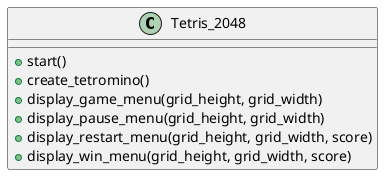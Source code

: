 
"""
# UML Diagrams (PlantUML)

@startuml ClassDiagram
class Tetris_2048 {
    + start()
    + create_tetromino()
    + display_game_menu(grid_height, grid_width)
    + display_pause_menu(grid_height, grid_width)
    + display_restart_menu(grid_height, grid_width, score)
    + display_win_menu(grid_height, grid_width, score)
}
@enduml

@startuml SequenceDiagram
actor Player
participant Main as "Tetris_2048.py"
participant Menu as "display_game_menu()"
participant Pause as "display_pause_menu()"
participant Restart as "display_restart_menu()"
participant Win as "display_win_menu()"

Player -> Main: start()
Main -> Menu: display_game_menu()
Main -> Main: main game loop (input & drop)
alt pause triggered
    Main -> Pause: display_pause_menu()
    Pause --> Main: returns 'resume' or 'restart'
end
alt game over
    Main -> Restart: display_restart_menu()
    Restart --> Main: loop restart
end
alt win condition
    Main -> Win: display_win_menu()
    Win --> Main: loop restart
end
@enduml
"""